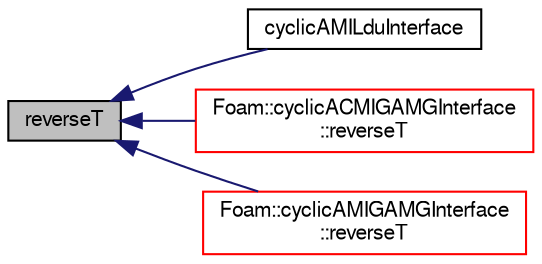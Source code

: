 digraph "reverseT"
{
  bgcolor="transparent";
  edge [fontname="FreeSans",fontsize="10",labelfontname="FreeSans",labelfontsize="10"];
  node [fontname="FreeSans",fontsize="10",shape=record];
  rankdir="LR";
  Node40 [label="reverseT",height=0.2,width=0.4,color="black", fillcolor="grey75", style="filled", fontcolor="black"];
  Node40 -> Node41 [dir="back",color="midnightblue",fontsize="10",style="solid",fontname="FreeSans"];
  Node41 [label="cyclicAMILduInterface",height=0.2,width=0.4,color="black",URL="$a24930.html#a1844926e7ced9cfd73984e65d06c4021",tooltip="Construct null. "];
  Node40 -> Node42 [dir="back",color="midnightblue",fontsize="10",style="solid",fontname="FreeSans"];
  Node42 [label="Foam::cyclicACMIGAMGInterface\l::reverseT",height=0.2,width=0.4,color="red",URL="$a24902.html#a3b6ef41753c72a78fb451b2a4327c899",tooltip="Return neighbour-cell transformation tensor. "];
  Node40 -> Node44 [dir="back",color="midnightblue",fontsize="10",style="solid",fontname="FreeSans"];
  Node44 [label="Foam::cyclicAMIGAMGInterface\l::reverseT",height=0.2,width=0.4,color="red",URL="$a24906.html#a3b6ef41753c72a78fb451b2a4327c899",tooltip="Return neighbour-cell transformation tensor. "];
}
